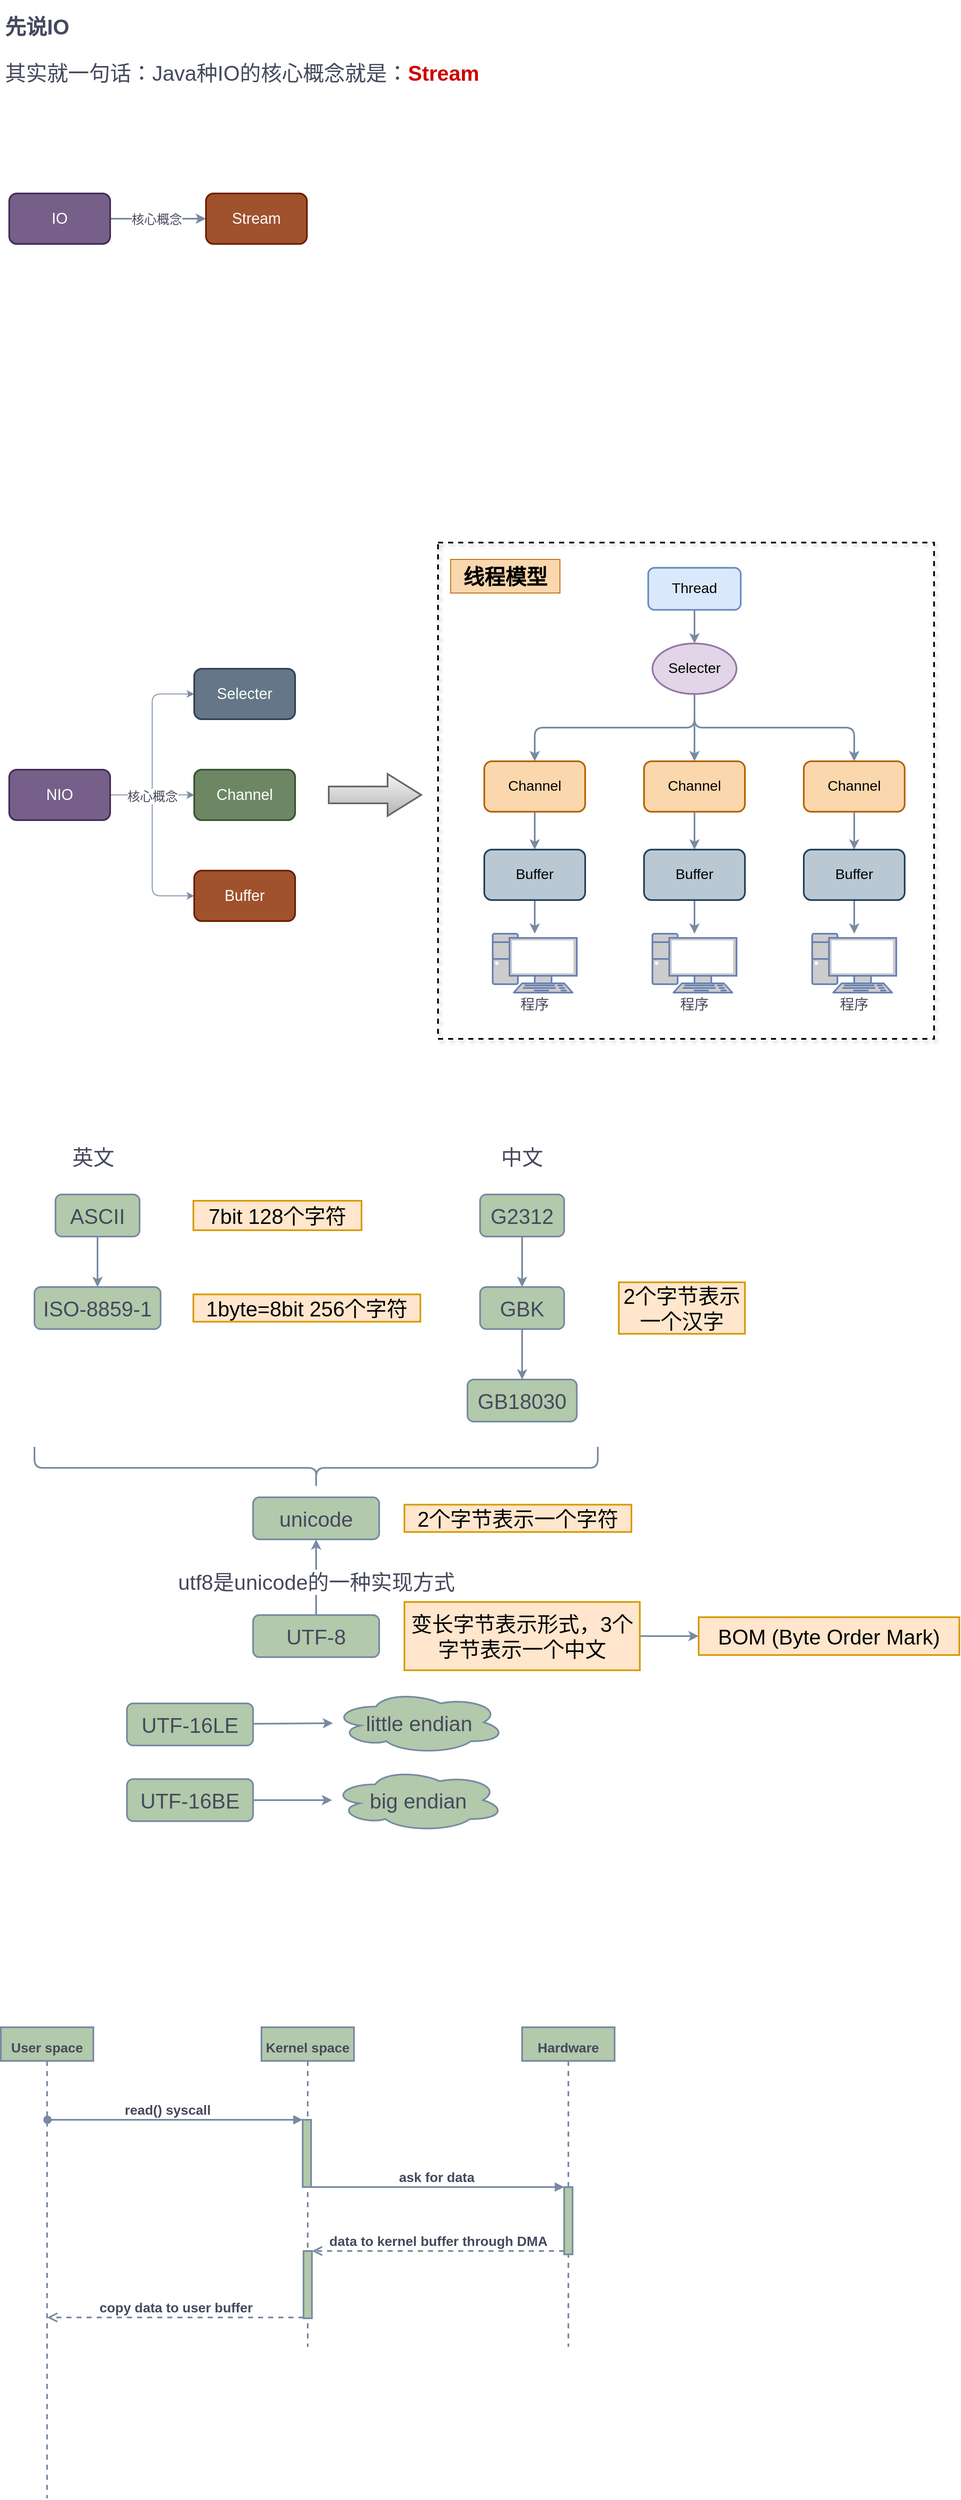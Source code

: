 <mxfile version="20.0.3" type="github">
  <diagram id="w9VmHyPrltCmEC7dtd8x" name="Page-1">
    <mxGraphModel dx="821" dy="1824" grid="1" gridSize="10" guides="1" tooltips="1" connect="1" arrows="1" fold="1" page="1" pageScale="1" pageWidth="827" pageHeight="1169" math="0" shadow="0">
      <root>
        <mxCell id="0" />
        <mxCell id="1" parent="0" />
        <mxCell id="HTLwkOk4kgGoiY-0BRzB-1" value="&lt;h1 style=&quot;font-size: 25px;&quot;&gt;先说IO&lt;/h1&gt;&lt;p style=&quot;font-size: 25px;&quot;&gt;其实就一句话：Java种IO的核心概念就是：&lt;b style=&quot;&quot;&gt;&lt;font color=&quot;#cc0000&quot;&gt;Stream&lt;/font&gt;&lt;/b&gt;&lt;/p&gt;" style="text;html=1;strokeColor=none;fillColor=none;spacing=5;spacingTop=-20;whiteSpace=wrap;overflow=hidden;rounded=0;fontSize=25;fontColor=#46495D;" vertex="1" parent="1">
          <mxGeometry x="50" y="-50" width="650" height="130" as="geometry" />
        </mxCell>
        <mxCell id="HTLwkOk4kgGoiY-0BRzB-18" value="" style="edgeStyle=orthogonalEdgeStyle;curved=0;rounded=1;sketch=0;orthogonalLoop=1;jettySize=auto;html=1;fontColor=#46495D;strokeColor=#788AA3;fillColor=#B2C9AB;fontSize=18;fontStyle=0" edge="1" parent="1" source="HTLwkOk4kgGoiY-0BRzB-16" target="HTLwkOk4kgGoiY-0BRzB-17">
          <mxGeometry relative="1" as="geometry" />
        </mxCell>
        <mxCell id="HTLwkOk4kgGoiY-0BRzB-20" value="" style="edgeStyle=orthogonalEdgeStyle;curved=0;rounded=1;sketch=0;orthogonalLoop=1;jettySize=auto;html=1;fontColor=#46495D;strokeColor=#788AA3;fillColor=#B2C9AB;fontSize=18;fontStyle=0" edge="1" parent="1" source="HTLwkOk4kgGoiY-0BRzB-16" target="HTLwkOk4kgGoiY-0BRzB-19">
          <mxGeometry relative="1" as="geometry" />
        </mxCell>
        <mxCell id="HTLwkOk4kgGoiY-0BRzB-23" style="edgeStyle=orthogonalEdgeStyle;curved=0;rounded=1;sketch=0;orthogonalLoop=1;jettySize=auto;html=1;exitX=1;exitY=0.5;exitDx=0;exitDy=0;entryX=0;entryY=0.5;entryDx=0;entryDy=0;fontColor=#46495D;strokeColor=#788AA3;fillColor=#B2C9AB;fontSize=18;fontStyle=0" edge="1" parent="1" source="HTLwkOk4kgGoiY-0BRzB-16" target="HTLwkOk4kgGoiY-0BRzB-22">
          <mxGeometry relative="1" as="geometry" />
        </mxCell>
        <mxCell id="HTLwkOk4kgGoiY-0BRzB-24" style="edgeStyle=orthogonalEdgeStyle;curved=0;rounded=1;sketch=0;orthogonalLoop=1;jettySize=auto;html=1;exitX=1;exitY=0.5;exitDx=0;exitDy=0;entryX=0;entryY=0.5;entryDx=0;entryDy=0;fontColor=#46495D;strokeColor=#788AA3;fillColor=#B2C9AB;fontSize=18;fontStyle=0" edge="1" parent="1" source="HTLwkOk4kgGoiY-0BRzB-16" target="HTLwkOk4kgGoiY-0BRzB-21">
          <mxGeometry relative="1" as="geometry" />
        </mxCell>
        <mxCell id="HTLwkOk4kgGoiY-0BRzB-26" value="核心概念" style="edgeLabel;html=1;align=center;verticalAlign=middle;resizable=0;points=[];fontColor=#46495D;fontStyle=0;fontSize=15;" vertex="1" connectable="0" parent="HTLwkOk4kgGoiY-0BRzB-24">
          <mxGeometry x="-0.539" relative="1" as="geometry">
            <mxPoint as="offset" />
          </mxGeometry>
        </mxCell>
        <mxCell id="HTLwkOk4kgGoiY-0BRzB-16" value="NIO" style="rounded=1;whiteSpace=wrap;html=1;shadow=0;glass=0;sketch=0;fontSize=18;strokeColor=#432D57;strokeWidth=2;fillColor=#76608a;fontStyle=0;fontColor=#ffffff;" vertex="1" parent="1">
          <mxGeometry x="60" y="855" width="120" height="60" as="geometry" />
        </mxCell>
        <mxCell id="HTLwkOk4kgGoiY-0BRzB-17" value="NIO" style="rounded=1;whiteSpace=wrap;html=1;shadow=0;glass=0;sketch=0;fontSize=18;fontColor=#46495D;strokeColor=#788AA3;strokeWidth=2;fillColor=#B2C9AB;fontStyle=0" vertex="1" parent="1">
          <mxGeometry x="280" y="855" width="120" height="60" as="geometry" />
        </mxCell>
        <mxCell id="HTLwkOk4kgGoiY-0BRzB-19" value="Channel" style="whiteSpace=wrap;html=1;fontSize=18;fillColor=#6d8764;strokeColor=#3A5431;fontColor=#ffffff;rounded=1;shadow=0;glass=0;sketch=0;strokeWidth=2;fontStyle=0" vertex="1" parent="1">
          <mxGeometry x="280" y="855" width="120" height="60" as="geometry" />
        </mxCell>
        <mxCell id="HTLwkOk4kgGoiY-0BRzB-21" value="Buffer" style="whiteSpace=wrap;html=1;fontSize=18;fillColor=#a0522d;strokeColor=#6D1F00;fontColor=#ffffff;rounded=1;shadow=0;glass=0;sketch=0;strokeWidth=2;fontStyle=0" vertex="1" parent="1">
          <mxGeometry x="280" y="975" width="120" height="60" as="geometry" />
        </mxCell>
        <mxCell id="HTLwkOk4kgGoiY-0BRzB-22" value="Selecter" style="whiteSpace=wrap;html=1;fontSize=18;fillColor=#647687;strokeColor=#314354;fontColor=#ffffff;rounded=1;shadow=0;glass=0;sketch=0;strokeWidth=2;fontStyle=0" vertex="1" parent="1">
          <mxGeometry x="280" y="735" width="120" height="60" as="geometry" />
        </mxCell>
        <mxCell id="HTLwkOk4kgGoiY-0BRzB-34" style="edgeStyle=orthogonalEdgeStyle;curved=0;rounded=1;sketch=0;orthogonalLoop=1;jettySize=auto;html=1;exitX=0.5;exitY=1;exitDx=0;exitDy=0;entryX=0.5;entryY=0;entryDx=0;entryDy=0;fontColor=#46495D;strokeColor=#788AA3;fillColor=#B2C9AB;fontSize=17;strokeWidth=2;" edge="1" parent="1" source="HTLwkOk4kgGoiY-0BRzB-37" target="HTLwkOk4kgGoiY-0BRzB-30">
          <mxGeometry relative="1" as="geometry">
            <mxPoint x="875" y="795" as="sourcePoint" />
          </mxGeometry>
        </mxCell>
        <mxCell id="HTLwkOk4kgGoiY-0BRzB-35" style="edgeStyle=orthogonalEdgeStyle;curved=0;rounded=1;sketch=0;orthogonalLoop=1;jettySize=auto;html=1;exitX=0.5;exitY=1;exitDx=0;exitDy=0;entryX=0.5;entryY=0;entryDx=0;entryDy=0;fontColor=#46495D;strokeColor=#788AA3;fillColor=#B2C9AB;fontSize=17;strokeWidth=2;" edge="1" parent="1" source="HTLwkOk4kgGoiY-0BRzB-37" target="HTLwkOk4kgGoiY-0BRzB-29">
          <mxGeometry relative="1" as="geometry">
            <mxPoint x="875" y="795" as="sourcePoint" />
          </mxGeometry>
        </mxCell>
        <mxCell id="HTLwkOk4kgGoiY-0BRzB-36" style="edgeStyle=orthogonalEdgeStyle;curved=0;rounded=1;sketch=0;orthogonalLoop=1;jettySize=auto;html=1;fontColor=#46495D;strokeColor=#788AA3;fillColor=#B2C9AB;exitX=0.5;exitY=1;exitDx=0;exitDy=0;fontSize=17;strokeWidth=2;" edge="1" parent="1" source="HTLwkOk4kgGoiY-0BRzB-37" target="HTLwkOk4kgGoiY-0BRzB-28">
          <mxGeometry relative="1" as="geometry">
            <mxPoint x="875" y="755" as="sourcePoint" />
            <Array as="points">
              <mxPoint x="875" y="755" />
            </Array>
          </mxGeometry>
        </mxCell>
        <mxCell id="HTLwkOk4kgGoiY-0BRzB-39" style="edgeStyle=orthogonalEdgeStyle;curved=0;rounded=1;sketch=0;orthogonalLoop=1;jettySize=auto;html=1;exitX=0.5;exitY=1;exitDx=0;exitDy=0;entryX=0.5;entryY=0;entryDx=0;entryDy=0;fontSize=17;fontColor=#46495D;strokeColor=#788AA3;fillColor=#B2C9AB;strokeWidth=2;" edge="1" parent="1" source="HTLwkOk4kgGoiY-0BRzB-28" target="HTLwkOk4kgGoiY-0BRzB-32">
          <mxGeometry relative="1" as="geometry" />
        </mxCell>
        <mxCell id="HTLwkOk4kgGoiY-0BRzB-28" value="Channel" style="whiteSpace=wrap;html=1;fontSize=17;fillColor=#fad7ac;strokeColor=#b46504;rounded=1;shadow=0;glass=0;sketch=0;strokeWidth=2;" vertex="1" parent="1">
          <mxGeometry x="815" y="845" width="120" height="60" as="geometry" />
        </mxCell>
        <mxCell id="HTLwkOk4kgGoiY-0BRzB-40" style="edgeStyle=orthogonalEdgeStyle;curved=0;rounded=1;sketch=0;orthogonalLoop=1;jettySize=auto;html=1;exitX=0.5;exitY=1;exitDx=0;exitDy=0;entryX=0.5;entryY=0;entryDx=0;entryDy=0;fontSize=17;fontColor=#46495D;strokeColor=#788AA3;fillColor=#B2C9AB;strokeWidth=2;" edge="1" parent="1" source="HTLwkOk4kgGoiY-0BRzB-29" target="HTLwkOk4kgGoiY-0BRzB-33">
          <mxGeometry relative="1" as="geometry" />
        </mxCell>
        <mxCell id="HTLwkOk4kgGoiY-0BRzB-29" value="Channel" style="whiteSpace=wrap;html=1;fontSize=17;fillColor=#fad7ac;strokeColor=#b46504;rounded=1;shadow=0;glass=0;sketch=0;strokeWidth=2;" vertex="1" parent="1">
          <mxGeometry x="1005" y="845" width="120" height="60" as="geometry" />
        </mxCell>
        <mxCell id="HTLwkOk4kgGoiY-0BRzB-38" style="edgeStyle=orthogonalEdgeStyle;curved=0;rounded=1;sketch=0;orthogonalLoop=1;jettySize=auto;html=1;exitX=0.5;exitY=1;exitDx=0;exitDy=0;fontSize=17;fontColor=#46495D;strokeColor=#788AA3;fillColor=#B2C9AB;strokeWidth=2;" edge="1" parent="1" source="HTLwkOk4kgGoiY-0BRzB-30" target="HTLwkOk4kgGoiY-0BRzB-31">
          <mxGeometry relative="1" as="geometry" />
        </mxCell>
        <mxCell id="HTLwkOk4kgGoiY-0BRzB-30" value="Channel" style="whiteSpace=wrap;html=1;fontSize=17;fillColor=#fad7ac;strokeColor=#b46504;rounded=1;shadow=0;glass=0;sketch=0;strokeWidth=2;" vertex="1" parent="1">
          <mxGeometry x="625" y="845" width="120" height="60" as="geometry" />
        </mxCell>
        <mxCell id="HTLwkOk4kgGoiY-0BRzB-44" value="" style="edgeStyle=orthogonalEdgeStyle;curved=0;rounded=1;sketch=0;orthogonalLoop=1;jettySize=auto;html=1;fontSize=17;fontColor=#46495D;strokeColor=#788AA3;strokeWidth=2;fillColor=#B2C9AB;" edge="1" parent="1" source="HTLwkOk4kgGoiY-0BRzB-31" target="HTLwkOk4kgGoiY-0BRzB-43">
          <mxGeometry relative="1" as="geometry" />
        </mxCell>
        <mxCell id="HTLwkOk4kgGoiY-0BRzB-31" value="Buffer" style="whiteSpace=wrap;html=1;fontSize=17;fillColor=#bac8d3;strokeColor=#23445d;rounded=1;shadow=0;glass=0;sketch=0;strokeWidth=2;" vertex="1" parent="1">
          <mxGeometry x="625" y="950" width="120" height="60" as="geometry" />
        </mxCell>
        <mxCell id="HTLwkOk4kgGoiY-0BRzB-47" value="" style="edgeStyle=orthogonalEdgeStyle;curved=0;rounded=1;sketch=0;orthogonalLoop=1;jettySize=auto;html=1;fontSize=17;fontColor=#46495D;strokeColor=#788AA3;strokeWidth=2;fillColor=#B2C9AB;" edge="1" parent="1" source="HTLwkOk4kgGoiY-0BRzB-32" target="HTLwkOk4kgGoiY-0BRzB-45">
          <mxGeometry relative="1" as="geometry" />
        </mxCell>
        <mxCell id="HTLwkOk4kgGoiY-0BRzB-32" value="Buffer" style="whiteSpace=wrap;html=1;fontSize=17;fillColor=#bac8d3;strokeColor=#23445d;rounded=1;shadow=0;glass=0;sketch=0;strokeWidth=2;" vertex="1" parent="1">
          <mxGeometry x="815" y="950" width="120" height="60" as="geometry" />
        </mxCell>
        <mxCell id="HTLwkOk4kgGoiY-0BRzB-48" value="" style="edgeStyle=orthogonalEdgeStyle;curved=0;rounded=1;sketch=0;orthogonalLoop=1;jettySize=auto;html=1;fontSize=17;fontColor=#46495D;strokeColor=#788AA3;strokeWidth=2;fillColor=#B2C9AB;" edge="1" parent="1" source="HTLwkOk4kgGoiY-0BRzB-33" target="HTLwkOk4kgGoiY-0BRzB-46">
          <mxGeometry relative="1" as="geometry" />
        </mxCell>
        <mxCell id="HTLwkOk4kgGoiY-0BRzB-33" value="Buffer" style="whiteSpace=wrap;html=1;fontSize=17;fillColor=#bac8d3;strokeColor=#23445d;rounded=1;shadow=0;glass=0;sketch=0;strokeWidth=2;" vertex="1" parent="1">
          <mxGeometry x="1005" y="950" width="120" height="60" as="geometry" />
        </mxCell>
        <mxCell id="HTLwkOk4kgGoiY-0BRzB-37" value="Selecter" style="ellipse;whiteSpace=wrap;html=1;rounded=0;sketch=0;strokeColor=#9673a6;fillColor=#e1d5e7;fontSize=17;fontStyle=0;strokeWidth=2;" vertex="1" parent="1">
          <mxGeometry x="825" y="705" width="100" height="60" as="geometry" />
        </mxCell>
        <mxCell id="HTLwkOk4kgGoiY-0BRzB-42" value="" style="edgeStyle=orthogonalEdgeStyle;curved=0;rounded=1;sketch=0;orthogonalLoop=1;jettySize=auto;html=1;fontSize=17;fontColor=#46495D;strokeColor=#788AA3;fillColor=#B2C9AB;strokeWidth=2;" edge="1" parent="1" source="HTLwkOk4kgGoiY-0BRzB-41" target="HTLwkOk4kgGoiY-0BRzB-37">
          <mxGeometry relative="1" as="geometry" />
        </mxCell>
        <mxCell id="HTLwkOk4kgGoiY-0BRzB-41" value="Thread" style="whiteSpace=wrap;html=1;fontSize=17;fillColor=#dae8fc;strokeColor=#6c8ebf;rounded=1;shadow=0;glass=0;sketch=0;strokeWidth=2;" vertex="1" parent="1">
          <mxGeometry x="820" y="615" width="110" height="50" as="geometry" />
        </mxCell>
        <mxCell id="HTLwkOk4kgGoiY-0BRzB-43" value="" style="fontColor=#0066CC;verticalAlign=top;verticalLabelPosition=bottom;labelPosition=center;align=center;html=1;outlineConnect=0;fillColor=#CCCCCC;strokeColor=#6881B3;gradientColor=none;gradientDirection=north;strokeWidth=2;shape=mxgraph.networks.pc;rounded=0;sketch=0;fontSize=17;" vertex="1" parent="1">
          <mxGeometry x="635" y="1050" width="100" height="70" as="geometry" />
        </mxCell>
        <mxCell id="HTLwkOk4kgGoiY-0BRzB-45" value="" style="fontColor=#0066CC;verticalAlign=top;verticalLabelPosition=bottom;labelPosition=center;align=center;html=1;outlineConnect=0;fillColor=#CCCCCC;strokeColor=#6881B3;gradientColor=none;gradientDirection=north;strokeWidth=2;shape=mxgraph.networks.pc;rounded=0;sketch=0;fontSize=17;" vertex="1" parent="1">
          <mxGeometry x="825" y="1050" width="100" height="70" as="geometry" />
        </mxCell>
        <mxCell id="HTLwkOk4kgGoiY-0BRzB-46" value="" style="fontColor=#0066CC;verticalAlign=top;verticalLabelPosition=bottom;labelPosition=center;align=center;html=1;outlineConnect=0;fillColor=#CCCCCC;strokeColor=#6881B3;gradientColor=none;gradientDirection=north;strokeWidth=2;shape=mxgraph.networks.pc;rounded=0;sketch=0;fontSize=17;" vertex="1" parent="1">
          <mxGeometry x="1015" y="1050" width="100" height="70" as="geometry" />
        </mxCell>
        <mxCell id="HTLwkOk4kgGoiY-0BRzB-49" value="程序" style="text;html=1;strokeColor=none;fillColor=none;align=center;verticalAlign=middle;whiteSpace=wrap;rounded=0;sketch=0;fontSize=17;fontColor=#46495D;" vertex="1" parent="1">
          <mxGeometry x="655" y="1120" width="60" height="30" as="geometry" />
        </mxCell>
        <mxCell id="HTLwkOk4kgGoiY-0BRzB-50" value="程序" style="text;html=1;strokeColor=none;fillColor=none;align=center;verticalAlign=middle;whiteSpace=wrap;rounded=0;sketch=0;fontSize=17;fontColor=#46495D;" vertex="1" parent="1">
          <mxGeometry x="845" y="1120" width="60" height="30" as="geometry" />
        </mxCell>
        <mxCell id="HTLwkOk4kgGoiY-0BRzB-51" value="程序" style="text;html=1;strokeColor=none;fillColor=none;align=center;verticalAlign=middle;whiteSpace=wrap;rounded=0;sketch=0;fontSize=17;fontColor=#46495D;" vertex="1" parent="1">
          <mxGeometry x="1035" y="1120" width="60" height="30" as="geometry" />
        </mxCell>
        <mxCell id="HTLwkOk4kgGoiY-0BRzB-55" value="" style="edgeStyle=orthogonalEdgeStyle;curved=0;rounded=1;sketch=0;orthogonalLoop=1;jettySize=auto;html=1;fontSize=15;fontColor=#46495D;strokeColor=#788AA3;strokeWidth=2;fillColor=#B2C9AB;" edge="1" parent="1" source="HTLwkOk4kgGoiY-0BRzB-52" target="HTLwkOk4kgGoiY-0BRzB-54">
          <mxGeometry relative="1" as="geometry" />
        </mxCell>
        <mxCell id="HTLwkOk4kgGoiY-0BRzB-56" value="核心概念" style="edgeLabel;html=1;align=center;verticalAlign=middle;resizable=0;points=[];fontSize=15;fontColor=#46495D;" vertex="1" connectable="0" parent="HTLwkOk4kgGoiY-0BRzB-55">
          <mxGeometry x="-0.26" y="2" relative="1" as="geometry">
            <mxPoint x="13" y="2" as="offset" />
          </mxGeometry>
        </mxCell>
        <mxCell id="HTLwkOk4kgGoiY-0BRzB-52" value="IO" style="rounded=1;whiteSpace=wrap;html=1;shadow=0;glass=0;sketch=0;fontSize=18;strokeColor=#432D57;strokeWidth=2;fillColor=#76608a;fontStyle=0;fontColor=#ffffff;" vertex="1" parent="1">
          <mxGeometry x="60" y="170" width="120" height="60" as="geometry" />
        </mxCell>
        <mxCell id="HTLwkOk4kgGoiY-0BRzB-54" value="Stream" style="rounded=1;whiteSpace=wrap;html=1;shadow=0;glass=0;sketch=0;fontSize=18;strokeColor=#6D1F00;strokeWidth=2;fillColor=#a0522d;fontStyle=0;fontColor=#ffffff;" vertex="1" parent="1">
          <mxGeometry x="294" y="170" width="120" height="60" as="geometry" />
        </mxCell>
        <mxCell id="HTLwkOk4kgGoiY-0BRzB-57" value="" style="whiteSpace=wrap;html=1;aspect=fixed;rounded=0;sketch=0;fontSize=15;strokeWidth=2;fillColor=none;shadow=1;dashed=1;" vertex="1" parent="1">
          <mxGeometry x="570" y="585" width="590" height="590" as="geometry" />
        </mxCell>
        <mxCell id="HTLwkOk4kgGoiY-0BRzB-58" value="线程模型" style="text;html=1;strokeColor=#b46504;fillColor=#fad7ac;align=center;verticalAlign=middle;whiteSpace=wrap;rounded=0;shadow=0;sketch=0;fontSize=25;fontStyle=1" vertex="1" parent="1">
          <mxGeometry x="585" y="605" width="130" height="40" as="geometry" />
        </mxCell>
        <mxCell id="HTLwkOk4kgGoiY-0BRzB-61" value="" style="verticalLabelPosition=bottom;verticalAlign=top;html=1;strokeWidth=2;shape=mxgraph.arrows2.arrow;dy=0.6;dx=40;notch=0;rounded=0;shadow=0;sketch=0;fontSize=25;fillColor=#f5f5f5;strokeColor=#666666;gradientColor=#b3b3b3;" vertex="1" parent="1">
          <mxGeometry x="440" y="860" width="110" height="50" as="geometry" />
        </mxCell>
        <mxCell id="HTLwkOk4kgGoiY-0BRzB-66" value="" style="edgeStyle=none;rounded=1;sketch=0;orthogonalLoop=1;jettySize=auto;html=1;fontSize=25;fontColor=#46495D;strokeColor=#788AA3;strokeWidth=2;fillColor=#B2C9AB;" edge="1" parent="1" source="HTLwkOk4kgGoiY-0BRzB-64" target="HTLwkOk4kgGoiY-0BRzB-65">
          <mxGeometry relative="1" as="geometry" />
        </mxCell>
        <mxCell id="HTLwkOk4kgGoiY-0BRzB-64" value="ASCII" style="rounded=1;whiteSpace=wrap;html=1;shadow=0;sketch=0;fontSize=25;fontColor=#46495D;strokeColor=#788AA3;strokeWidth=2;fillColor=#B2C9AB;" vertex="1" parent="1">
          <mxGeometry x="115" y="1360" width="100" height="50" as="geometry" />
        </mxCell>
        <mxCell id="HTLwkOk4kgGoiY-0BRzB-65" value="ISO-8859-1" style="rounded=1;whiteSpace=wrap;html=1;shadow=0;sketch=0;fontSize=25;fontColor=#46495D;strokeColor=#788AA3;strokeWidth=2;fillColor=#B2C9AB;" vertex="1" parent="1">
          <mxGeometry x="90" y="1470" width="150" height="50" as="geometry" />
        </mxCell>
        <mxCell id="HTLwkOk4kgGoiY-0BRzB-68" value="7bit 128个字符" style="rounded=0;whiteSpace=wrap;html=1;shadow=0;sketch=0;fontSize=25;strokeColor=#d79b00;strokeWidth=2;fillColor=#ffe6cc;" vertex="1" parent="1">
          <mxGeometry x="279" y="1367.5" width="200" height="35" as="geometry" />
        </mxCell>
        <mxCell id="HTLwkOk4kgGoiY-0BRzB-69" value="1byte=8bit&amp;nbsp;256个字符" style="rounded=0;whiteSpace=wrap;html=1;shadow=0;sketch=0;fontSize=25;strokeColor=#d79b00;strokeWidth=2;fillColor=#ffe6cc;" vertex="1" parent="1">
          <mxGeometry x="279" y="1478.75" width="270" height="32.5" as="geometry" />
        </mxCell>
        <mxCell id="HTLwkOk4kgGoiY-0BRzB-72" value="" style="edgeStyle=none;rounded=1;sketch=0;orthogonalLoop=1;jettySize=auto;html=1;fontSize=25;fontColor=#46495D;strokeColor=#788AA3;strokeWidth=2;fillColor=#B2C9AB;" edge="1" parent="1" source="HTLwkOk4kgGoiY-0BRzB-70" target="HTLwkOk4kgGoiY-0BRzB-71">
          <mxGeometry relative="1" as="geometry" />
        </mxCell>
        <mxCell id="HTLwkOk4kgGoiY-0BRzB-70" value="G2312" style="rounded=1;whiteSpace=wrap;html=1;shadow=0;sketch=0;fontSize=25;fontColor=#46495D;strokeColor=#788AA3;strokeWidth=2;fillColor=#B2C9AB;" vertex="1" parent="1">
          <mxGeometry x="620" y="1360" width="100" height="50" as="geometry" />
        </mxCell>
        <mxCell id="HTLwkOk4kgGoiY-0BRzB-74" value="" style="edgeStyle=none;rounded=1;sketch=0;orthogonalLoop=1;jettySize=auto;html=1;fontSize=25;fontColor=#46495D;strokeColor=#788AA3;strokeWidth=2;fillColor=#B2C9AB;" edge="1" parent="1" source="HTLwkOk4kgGoiY-0BRzB-71" target="HTLwkOk4kgGoiY-0BRzB-73">
          <mxGeometry relative="1" as="geometry" />
        </mxCell>
        <mxCell id="HTLwkOk4kgGoiY-0BRzB-71" value="GBK" style="rounded=1;whiteSpace=wrap;html=1;shadow=0;sketch=0;fontSize=25;fontColor=#46495D;strokeColor=#788AA3;strokeWidth=2;fillColor=#B2C9AB;" vertex="1" parent="1">
          <mxGeometry x="620" y="1470" width="100" height="50" as="geometry" />
        </mxCell>
        <mxCell id="HTLwkOk4kgGoiY-0BRzB-73" value="GB18030" style="rounded=1;whiteSpace=wrap;html=1;shadow=0;sketch=0;fontSize=25;fontColor=#46495D;strokeColor=#788AA3;strokeWidth=2;fillColor=#B2C9AB;" vertex="1" parent="1">
          <mxGeometry x="605" y="1580" width="130" height="50" as="geometry" />
        </mxCell>
        <mxCell id="HTLwkOk4kgGoiY-0BRzB-75" value="英文" style="text;html=1;strokeColor=none;fillColor=none;align=center;verticalAlign=middle;whiteSpace=wrap;rounded=0;shadow=0;sketch=0;fontSize=25;fontColor=#46495D;" vertex="1" parent="1">
          <mxGeometry x="130" y="1300" width="60" height="30" as="geometry" />
        </mxCell>
        <mxCell id="HTLwkOk4kgGoiY-0BRzB-76" value="中文" style="text;html=1;strokeColor=none;fillColor=none;align=center;verticalAlign=middle;whiteSpace=wrap;rounded=0;shadow=0;sketch=0;fontSize=25;fontColor=#46495D;" vertex="1" parent="1">
          <mxGeometry x="640" y="1300" width="60" height="30" as="geometry" />
        </mxCell>
        <mxCell id="HTLwkOk4kgGoiY-0BRzB-77" value="2个字节表示一个汉字" style="rounded=0;whiteSpace=wrap;html=1;shadow=0;sketch=0;fontSize=25;strokeColor=#d79b00;strokeWidth=2;fillColor=#ffe6cc;" vertex="1" parent="1">
          <mxGeometry x="785" y="1464.38" width="150" height="61.25" as="geometry" />
        </mxCell>
        <mxCell id="HTLwkOk4kgGoiY-0BRzB-78" value="" style="shape=curlyBracket;whiteSpace=wrap;html=1;rounded=1;flipH=1;shadow=0;sketch=0;fontSize=25;fontColor=#46495D;strokeColor=#788AA3;strokeWidth=2;fillColor=#B2C9AB;rotation=90;size=0.5;" vertex="1" parent="1">
          <mxGeometry x="400" y="1350" width="50" height="670" as="geometry" />
        </mxCell>
        <mxCell id="HTLwkOk4kgGoiY-0BRzB-79" value="unicode" style="rounded=1;whiteSpace=wrap;html=1;shadow=0;sketch=0;fontSize=25;fontColor=#46495D;strokeColor=#788AA3;strokeWidth=2;fillColor=#B2C9AB;" vertex="1" parent="1">
          <mxGeometry x="350" y="1720" width="150" height="50" as="geometry" />
        </mxCell>
        <mxCell id="HTLwkOk4kgGoiY-0BRzB-80" value="2个字节表示一个字符" style="rounded=0;whiteSpace=wrap;html=1;shadow=0;sketch=0;fontSize=25;strokeColor=#d79b00;strokeWidth=2;fillColor=#ffe6cc;" vertex="1" parent="1">
          <mxGeometry x="530" y="1728.75" width="270" height="32.5" as="geometry" />
        </mxCell>
        <mxCell id="HTLwkOk4kgGoiY-0BRzB-82" value="" style="edgeStyle=none;rounded=1;sketch=0;orthogonalLoop=1;jettySize=auto;html=1;fontSize=25;fontColor=#46495D;strokeColor=#788AA3;strokeWidth=2;fillColor=#B2C9AB;" edge="1" parent="1" source="HTLwkOk4kgGoiY-0BRzB-81" target="HTLwkOk4kgGoiY-0BRzB-79">
          <mxGeometry relative="1" as="geometry" />
        </mxCell>
        <mxCell id="HTLwkOk4kgGoiY-0BRzB-83" value="utf8是unicode的一种实现方式" style="edgeLabel;html=1;align=center;verticalAlign=middle;resizable=0;points=[];fontSize=25;fontColor=#46495D;" vertex="1" connectable="0" parent="HTLwkOk4kgGoiY-0BRzB-82">
          <mxGeometry x="-0.286" y="2" relative="1" as="geometry">
            <mxPoint x="2" y="-8" as="offset" />
          </mxGeometry>
        </mxCell>
        <mxCell id="HTLwkOk4kgGoiY-0BRzB-81" value="UTF-8" style="rounded=1;whiteSpace=wrap;html=1;shadow=0;sketch=0;fontSize=25;fontColor=#46495D;strokeColor=#788AA3;strokeWidth=2;fillColor=#B2C9AB;" vertex="1" parent="1">
          <mxGeometry x="350" y="1860" width="150" height="50" as="geometry" />
        </mxCell>
        <mxCell id="HTLwkOk4kgGoiY-0BRzB-87" value="" style="edgeStyle=none;rounded=1;sketch=0;orthogonalLoop=1;jettySize=auto;html=1;fontSize=25;fontColor=#46495D;strokeColor=#788AA3;strokeWidth=2;fillColor=#B2C9AB;" edge="1" parent="1" source="HTLwkOk4kgGoiY-0BRzB-84" target="HTLwkOk4kgGoiY-0BRzB-86">
          <mxGeometry relative="1" as="geometry" />
        </mxCell>
        <mxCell id="HTLwkOk4kgGoiY-0BRzB-84" value="UTF-16LE" style="rounded=1;whiteSpace=wrap;html=1;shadow=0;sketch=0;fontSize=25;fontColor=#46495D;strokeColor=#788AA3;strokeWidth=2;fillColor=#B2C9AB;" vertex="1" parent="1">
          <mxGeometry x="200" y="1965" width="150" height="50" as="geometry" />
        </mxCell>
        <mxCell id="HTLwkOk4kgGoiY-0BRzB-89" value="" style="edgeStyle=none;rounded=1;sketch=0;orthogonalLoop=1;jettySize=auto;html=1;fontSize=25;fontColor=#46495D;strokeColor=#788AA3;strokeWidth=2;fillColor=#B2C9AB;" edge="1" parent="1" source="HTLwkOk4kgGoiY-0BRzB-85" target="HTLwkOk4kgGoiY-0BRzB-88">
          <mxGeometry relative="1" as="geometry" />
        </mxCell>
        <mxCell id="HTLwkOk4kgGoiY-0BRzB-85" value="UTF-16BE" style="rounded=1;whiteSpace=wrap;html=1;shadow=0;sketch=0;fontSize=25;fontColor=#46495D;strokeColor=#788AA3;strokeWidth=2;fillColor=#B2C9AB;" vertex="1" parent="1">
          <mxGeometry x="200" y="2055" width="150" height="50" as="geometry" />
        </mxCell>
        <mxCell id="HTLwkOk4kgGoiY-0BRzB-86" value="little endian" style="ellipse;shape=cloud;whiteSpace=wrap;html=1;fontSize=25;fillColor=#B2C9AB;strokeColor=#788AA3;fontColor=#46495D;rounded=1;shadow=0;sketch=0;strokeWidth=2;" vertex="1" parent="1">
          <mxGeometry x="445" y="1950" width="205" height="75" as="geometry" />
        </mxCell>
        <mxCell id="HTLwkOk4kgGoiY-0BRzB-88" value="big endian" style="ellipse;shape=cloud;whiteSpace=wrap;html=1;fontSize=25;fillColor=#B2C9AB;strokeColor=#788AA3;fontColor=#46495D;rounded=1;shadow=0;sketch=0;strokeWidth=2;" vertex="1" parent="1">
          <mxGeometry x="444" y="2042.5" width="205" height="75" as="geometry" />
        </mxCell>
        <mxCell id="HTLwkOk4kgGoiY-0BRzB-94" value="" style="edgeStyle=none;rounded=1;sketch=0;orthogonalLoop=1;jettySize=auto;html=1;fontSize=25;fontColor=#46495D;strokeColor=#788AA3;strokeWidth=2;fillColor=#B2C9AB;" edge="1" parent="1" source="HTLwkOk4kgGoiY-0BRzB-92" target="HTLwkOk4kgGoiY-0BRzB-93">
          <mxGeometry relative="1" as="geometry" />
        </mxCell>
        <mxCell id="HTLwkOk4kgGoiY-0BRzB-92" value="变长字节表示形式，3个字节表示一个中文" style="rounded=0;whiteSpace=wrap;html=1;shadow=0;sketch=0;fontSize=25;strokeColor=#d79b00;strokeWidth=2;fillColor=#ffe6cc;" vertex="1" parent="1">
          <mxGeometry x="530" y="1844.38" width="280" height="81.25" as="geometry" />
        </mxCell>
        <mxCell id="HTLwkOk4kgGoiY-0BRzB-93" value="BOM (Byte Order Mark)" style="whiteSpace=wrap;html=1;fontSize=25;fillColor=#ffe6cc;strokeColor=#d79b00;rounded=0;shadow=0;sketch=0;strokeWidth=2;" vertex="1" parent="1">
          <mxGeometry x="880" y="1862.5" width="310" height="44.99" as="geometry" />
        </mxCell>
        <mxCell id="HTLwkOk4kgGoiY-0BRzB-95" value="&lt;font style=&quot;font-size: 16px;&quot;&gt;&lt;b&gt;User&amp;nbsp;space&lt;/b&gt;&lt;/font&gt;" style="shape=umlLifeline;perimeter=lifelinePerimeter;whiteSpace=wrap;html=1;container=1;collapsible=0;recursiveResize=0;outlineConnect=0;rounded=0;shadow=0;sketch=0;fontSize=25;fontColor=#46495D;strokeColor=#788AA3;strokeWidth=2;fillColor=#B2C9AB;align=center;" vertex="1" parent="1">
          <mxGeometry x="50" y="2350" width="110" height="560" as="geometry" />
        </mxCell>
        <mxCell id="HTLwkOk4kgGoiY-0BRzB-96" value="&lt;font style=&quot;font-size: 16px;&quot;&gt;&lt;b&gt;Kernel space&lt;/b&gt;&lt;/font&gt;" style="shape=umlLifeline;perimeter=lifelinePerimeter;whiteSpace=wrap;html=1;container=1;collapsible=0;recursiveResize=0;outlineConnect=0;rounded=0;shadow=0;sketch=0;fontSize=25;fontColor=#46495D;strokeColor=#788AA3;strokeWidth=2;fillColor=#B2C9AB;align=center;" vertex="1" parent="1">
          <mxGeometry x="360" y="2350" width="110" height="380" as="geometry" />
        </mxCell>
        <mxCell id="HTLwkOk4kgGoiY-0BRzB-98" value="" style="html=1;points=[];perimeter=orthogonalPerimeter;rounded=0;shadow=0;sketch=0;fontSize=16;fontColor=#46495D;strokeColor=#788AA3;strokeWidth=2;fillColor=#B2C9AB;" vertex="1" parent="HTLwkOk4kgGoiY-0BRzB-96">
          <mxGeometry x="49" y="110" width="10" height="80" as="geometry" />
        </mxCell>
        <mxCell id="HTLwkOk4kgGoiY-0BRzB-112" value="" style="html=1;points=[];perimeter=orthogonalPerimeter;rounded=0;shadow=0;sketch=0;fontSize=16;fontColor=#46495D;strokeColor=#788AA3;strokeWidth=2;fillColor=#B2C9AB;" vertex="1" parent="HTLwkOk4kgGoiY-0BRzB-96">
          <mxGeometry x="50" y="266" width="10" height="80" as="geometry" />
        </mxCell>
        <mxCell id="HTLwkOk4kgGoiY-0BRzB-97" value="&lt;font style=&quot;font-size: 16px;&quot;&gt;&lt;b&gt;Hardware&lt;/b&gt;&lt;/font&gt;" style="shape=umlLifeline;perimeter=lifelinePerimeter;whiteSpace=wrap;html=1;container=1;collapsible=0;recursiveResize=0;outlineConnect=0;rounded=0;shadow=0;sketch=0;fontSize=25;fontColor=#46495D;strokeColor=#788AA3;strokeWidth=2;fillColor=#B2C9AB;align=center;" vertex="1" parent="1">
          <mxGeometry x="670" y="2350" width="110" height="380" as="geometry" />
        </mxCell>
        <mxCell id="HTLwkOk4kgGoiY-0BRzB-107" value="" style="html=1;points=[];perimeter=orthogonalPerimeter;rounded=0;shadow=0;sketch=0;fontSize=16;fontColor=#46495D;strokeColor=#788AA3;strokeWidth=2;fillColor=#B2C9AB;" vertex="1" parent="HTLwkOk4kgGoiY-0BRzB-97">
          <mxGeometry x="50" y="190" width="10" height="80" as="geometry" />
        </mxCell>
        <mxCell id="HTLwkOk4kgGoiY-0BRzB-99" value="&lt;b&gt;read() syscall&lt;/b&gt;" style="html=1;verticalAlign=bottom;startArrow=oval;endArrow=block;startSize=8;rounded=1;sketch=0;fontSize=16;fontColor=#46495D;strokeColor=#788AA3;strokeWidth=2;fillColor=#B2C9AB;" edge="1" target="HTLwkOk4kgGoiY-0BRzB-98" parent="1" source="HTLwkOk4kgGoiY-0BRzB-95">
          <mxGeometry x="-0.062" relative="1" as="geometry">
            <mxPoint x="349" y="2460" as="sourcePoint" />
            <Array as="points">
              <mxPoint x="290" y="2460" />
            </Array>
            <mxPoint as="offset" />
          </mxGeometry>
        </mxCell>
        <mxCell id="HTLwkOk4kgGoiY-0BRzB-108" value="&lt;b&gt;ask for data&lt;/b&gt;" style="html=1;verticalAlign=bottom;endArrow=block;entryX=0;entryY=0;rounded=1;sketch=0;fontSize=16;fontColor=#46495D;strokeColor=#788AA3;strokeWidth=2;fillColor=#B2C9AB;" edge="1" target="HTLwkOk4kgGoiY-0BRzB-107" parent="1" source="HTLwkOk4kgGoiY-0BRzB-96">
          <mxGeometry relative="1" as="geometry">
            <mxPoint x="560" y="2540" as="sourcePoint" />
          </mxGeometry>
        </mxCell>
        <mxCell id="HTLwkOk4kgGoiY-0BRzB-109" value="&lt;b&gt;data to kernel buffer through DMA&lt;/b&gt;" style="html=1;verticalAlign=bottom;endArrow=open;dashed=1;endSize=8;exitX=0;exitY=0.95;rounded=1;sketch=0;fontSize=16;fontColor=#46495D;strokeColor=#788AA3;strokeWidth=2;fillColor=#B2C9AB;" edge="1" source="HTLwkOk4kgGoiY-0BRzB-107" parent="1" target="HTLwkOk4kgGoiY-0BRzB-112">
          <mxGeometry relative="1" as="geometry">
            <mxPoint x="440" y="2620" as="targetPoint" />
          </mxGeometry>
        </mxCell>
        <mxCell id="HTLwkOk4kgGoiY-0BRzB-114" value="&lt;b&gt;copy data to user buffer&lt;/b&gt;" style="html=1;verticalAlign=bottom;endArrow=open;dashed=1;endSize=8;rounded=1;sketch=0;fontSize=16;fontColor=#46495D;strokeColor=#788AA3;strokeWidth=2;fillColor=#B2C9AB;" edge="1" parent="1">
          <mxGeometry relative="1" as="geometry">
            <mxPoint x="410" y="2695" as="sourcePoint" />
            <mxPoint x="105" y="2695" as="targetPoint" />
          </mxGeometry>
        </mxCell>
      </root>
    </mxGraphModel>
  </diagram>
</mxfile>
